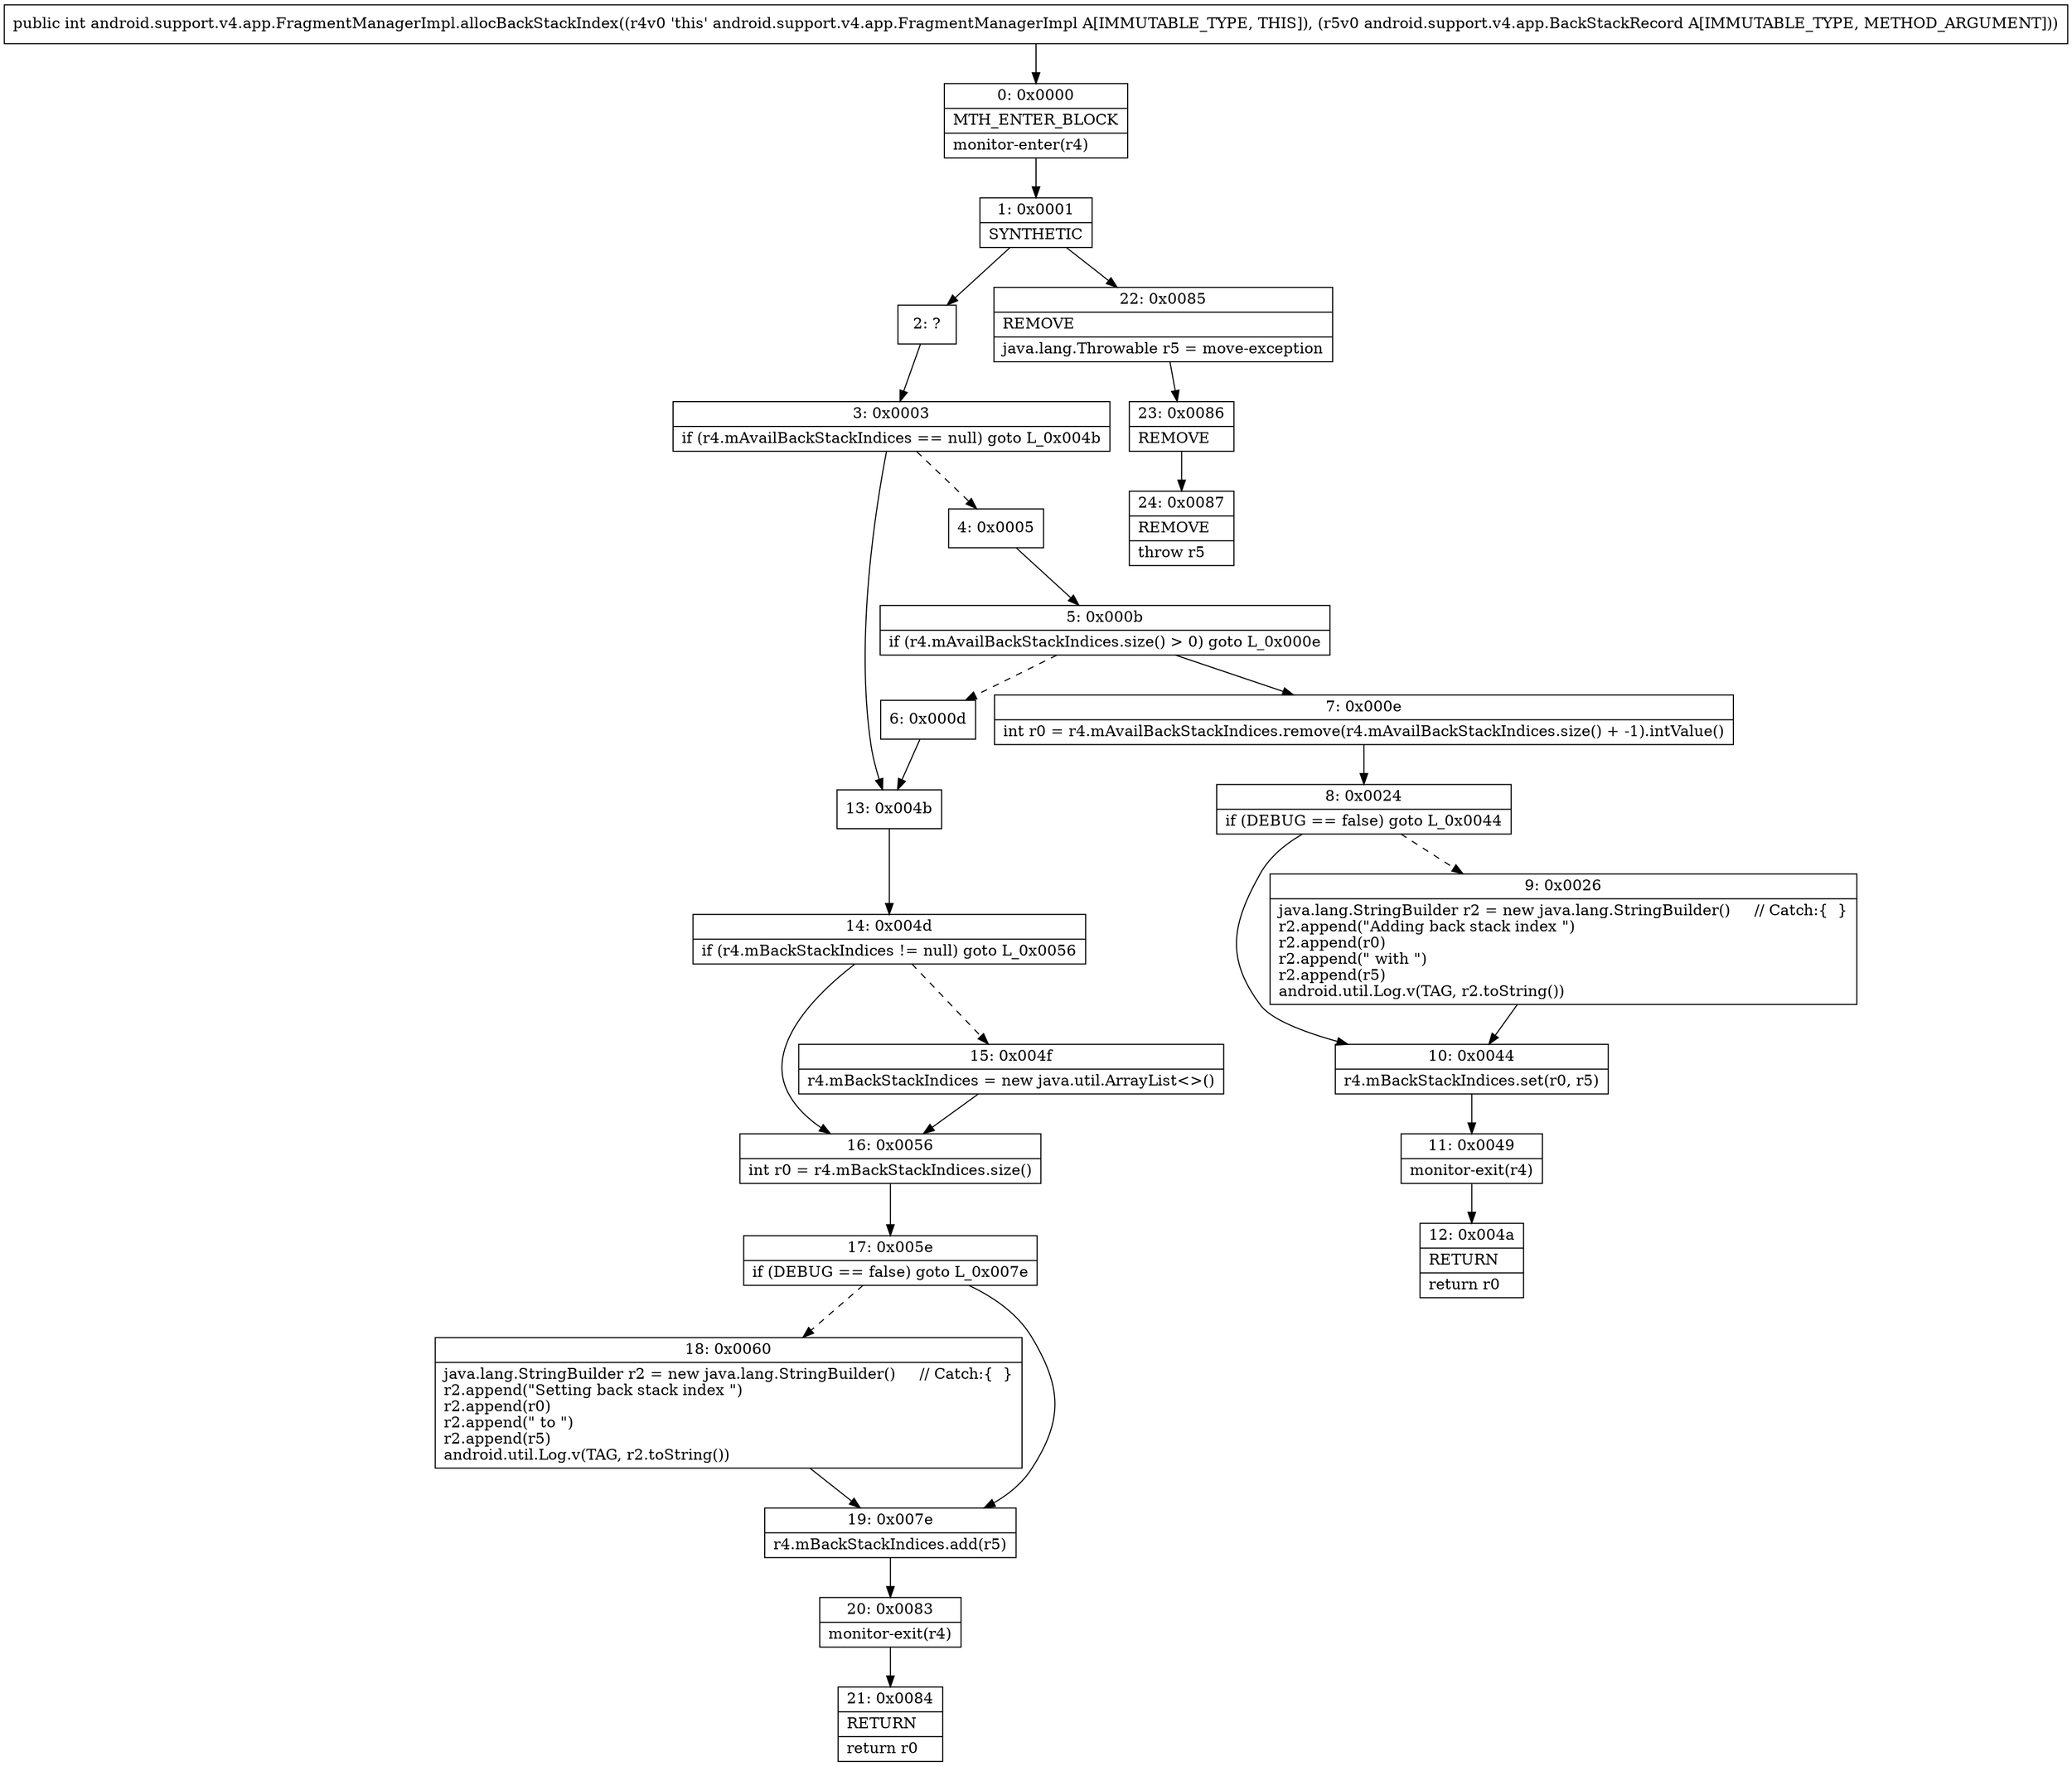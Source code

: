 digraph "CFG forandroid.support.v4.app.FragmentManagerImpl.allocBackStackIndex(Landroid\/support\/v4\/app\/BackStackRecord;)I" {
Node_0 [shape=record,label="{0\:\ 0x0000|MTH_ENTER_BLOCK\l|monitor\-enter(r4)\l}"];
Node_1 [shape=record,label="{1\:\ 0x0001|SYNTHETIC\l}"];
Node_2 [shape=record,label="{2\:\ ?}"];
Node_3 [shape=record,label="{3\:\ 0x0003|if (r4.mAvailBackStackIndices == null) goto L_0x004b\l}"];
Node_4 [shape=record,label="{4\:\ 0x0005}"];
Node_5 [shape=record,label="{5\:\ 0x000b|if (r4.mAvailBackStackIndices.size() \> 0) goto L_0x000e\l}"];
Node_6 [shape=record,label="{6\:\ 0x000d}"];
Node_7 [shape=record,label="{7\:\ 0x000e|int r0 = r4.mAvailBackStackIndices.remove(r4.mAvailBackStackIndices.size() + \-1).intValue()\l}"];
Node_8 [shape=record,label="{8\:\ 0x0024|if (DEBUG == false) goto L_0x0044\l}"];
Node_9 [shape=record,label="{9\:\ 0x0026|java.lang.StringBuilder r2 = new java.lang.StringBuilder()     \/\/ Catch:\{  \}\lr2.append(\"Adding back stack index \")\lr2.append(r0)\lr2.append(\" with \")\lr2.append(r5)\landroid.util.Log.v(TAG, r2.toString())\l}"];
Node_10 [shape=record,label="{10\:\ 0x0044|r4.mBackStackIndices.set(r0, r5)\l}"];
Node_11 [shape=record,label="{11\:\ 0x0049|monitor\-exit(r4)\l}"];
Node_12 [shape=record,label="{12\:\ 0x004a|RETURN\l|return r0\l}"];
Node_13 [shape=record,label="{13\:\ 0x004b}"];
Node_14 [shape=record,label="{14\:\ 0x004d|if (r4.mBackStackIndices != null) goto L_0x0056\l}"];
Node_15 [shape=record,label="{15\:\ 0x004f|r4.mBackStackIndices = new java.util.ArrayList\<\>()\l}"];
Node_16 [shape=record,label="{16\:\ 0x0056|int r0 = r4.mBackStackIndices.size()\l}"];
Node_17 [shape=record,label="{17\:\ 0x005e|if (DEBUG == false) goto L_0x007e\l}"];
Node_18 [shape=record,label="{18\:\ 0x0060|java.lang.StringBuilder r2 = new java.lang.StringBuilder()     \/\/ Catch:\{  \}\lr2.append(\"Setting back stack index \")\lr2.append(r0)\lr2.append(\" to \")\lr2.append(r5)\landroid.util.Log.v(TAG, r2.toString())\l}"];
Node_19 [shape=record,label="{19\:\ 0x007e|r4.mBackStackIndices.add(r5)\l}"];
Node_20 [shape=record,label="{20\:\ 0x0083|monitor\-exit(r4)\l}"];
Node_21 [shape=record,label="{21\:\ 0x0084|RETURN\l|return r0\l}"];
Node_22 [shape=record,label="{22\:\ 0x0085|REMOVE\l|java.lang.Throwable r5 = move\-exception\l}"];
Node_23 [shape=record,label="{23\:\ 0x0086|REMOVE\l}"];
Node_24 [shape=record,label="{24\:\ 0x0087|REMOVE\l|throw r5\l}"];
MethodNode[shape=record,label="{public int android.support.v4.app.FragmentManagerImpl.allocBackStackIndex((r4v0 'this' android.support.v4.app.FragmentManagerImpl A[IMMUTABLE_TYPE, THIS]), (r5v0 android.support.v4.app.BackStackRecord A[IMMUTABLE_TYPE, METHOD_ARGUMENT])) }"];
MethodNode -> Node_0;
Node_0 -> Node_1;
Node_1 -> Node_2;
Node_1 -> Node_22;
Node_2 -> Node_3;
Node_3 -> Node_4[style=dashed];
Node_3 -> Node_13;
Node_4 -> Node_5;
Node_5 -> Node_6[style=dashed];
Node_5 -> Node_7;
Node_6 -> Node_13;
Node_7 -> Node_8;
Node_8 -> Node_9[style=dashed];
Node_8 -> Node_10;
Node_9 -> Node_10;
Node_10 -> Node_11;
Node_11 -> Node_12;
Node_13 -> Node_14;
Node_14 -> Node_15[style=dashed];
Node_14 -> Node_16;
Node_15 -> Node_16;
Node_16 -> Node_17;
Node_17 -> Node_18[style=dashed];
Node_17 -> Node_19;
Node_18 -> Node_19;
Node_19 -> Node_20;
Node_20 -> Node_21;
Node_22 -> Node_23;
Node_23 -> Node_24;
}

